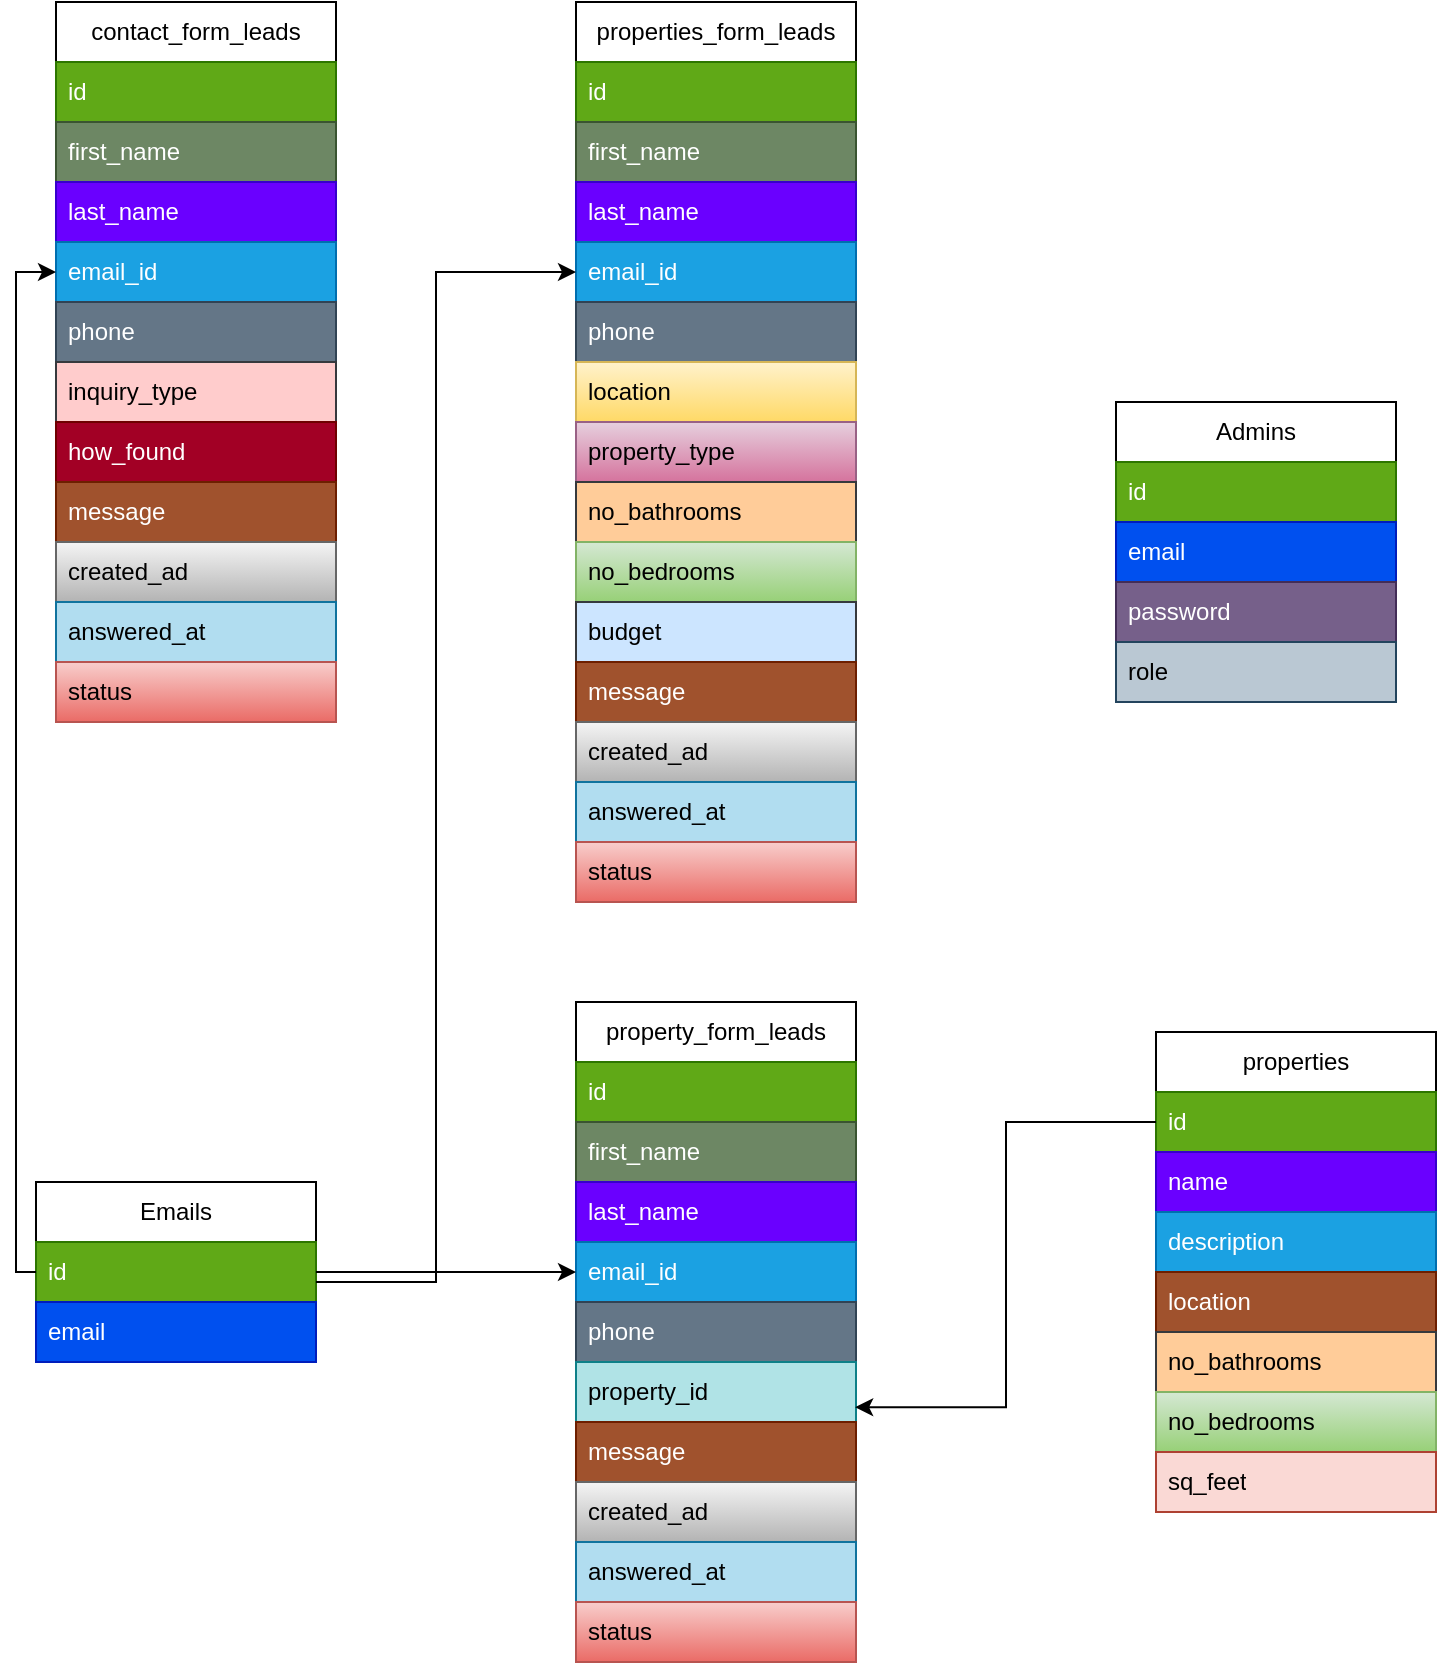 <mxfile version="24.6.4" type="device">
  <diagram name="Страница — 1" id="y27VRH-MeKKSkfoIg6Bu">
    <mxGraphModel dx="1843" dy="1963" grid="1" gridSize="10" guides="1" tooltips="1" connect="1" arrows="1" fold="1" page="1" pageScale="1" pageWidth="827" pageHeight="1169" math="0" shadow="0">
      <root>
        <mxCell id="0" />
        <mxCell id="1" parent="0" />
        <mxCell id="S79Vdm4xRLiVHTc7SdmC-1" value="Emails" style="swimlane;fontStyle=0;childLayout=stackLayout;horizontal=1;startSize=30;horizontalStack=0;resizeParent=1;resizeParentMax=0;resizeLast=0;collapsible=1;marginBottom=0;whiteSpace=wrap;html=1;" parent="1" vertex="1">
          <mxGeometry x="30" y="-150" width="140" height="90" as="geometry">
            <mxRectangle x="40" y="40" width="80" height="30" as="alternateBounds" />
          </mxGeometry>
        </mxCell>
        <mxCell id="S79Vdm4xRLiVHTc7SdmC-2" value="id" style="text;strokeColor=#2D7600;fillColor=#60a917;align=left;verticalAlign=middle;spacingLeft=4;spacingRight=4;overflow=hidden;points=[[0,0.5],[1,0.5]];portConstraint=eastwest;rotatable=0;whiteSpace=wrap;html=1;fontColor=#ffffff;" parent="S79Vdm4xRLiVHTc7SdmC-1" vertex="1">
          <mxGeometry y="30" width="140" height="30" as="geometry" />
        </mxCell>
        <mxCell id="S79Vdm4xRLiVHTc7SdmC-3" value="email" style="text;strokeColor=#001DBC;fillColor=#0050ef;align=left;verticalAlign=middle;spacingLeft=4;spacingRight=4;overflow=hidden;points=[[0,0.5],[1,0.5]];portConstraint=eastwest;rotatable=0;whiteSpace=wrap;html=1;fontColor=#ffffff;" parent="S79Vdm4xRLiVHTc7SdmC-1" vertex="1">
          <mxGeometry y="60" width="140" height="30" as="geometry" />
        </mxCell>
        <mxCell id="S79Vdm4xRLiVHTc7SdmC-5" value="property_form_leads" style="swimlane;fontStyle=0;childLayout=stackLayout;horizontal=1;startSize=30;horizontalStack=0;resizeParent=1;resizeParentMax=0;resizeLast=0;collapsible=1;marginBottom=0;whiteSpace=wrap;html=1;" parent="1" vertex="1">
          <mxGeometry x="300" y="-240" width="140" height="330" as="geometry" />
        </mxCell>
        <mxCell id="S79Vdm4xRLiVHTc7SdmC-12" value="id" style="text;strokeColor=#2D7600;fillColor=#60a917;align=left;verticalAlign=middle;spacingLeft=4;spacingRight=4;overflow=hidden;points=[[0,0.5],[1,0.5]];portConstraint=eastwest;rotatable=0;whiteSpace=wrap;html=1;fontColor=#ffffff;" parent="S79Vdm4xRLiVHTc7SdmC-5" vertex="1">
          <mxGeometry y="30" width="140" height="30" as="geometry" />
        </mxCell>
        <mxCell id="S79Vdm4xRLiVHTc7SdmC-6" value="first_name" style="text;strokeColor=#3A5431;fillColor=#6d8764;align=left;verticalAlign=middle;spacingLeft=4;spacingRight=4;overflow=hidden;points=[[0,0.5],[1,0.5]];portConstraint=eastwest;rotatable=0;whiteSpace=wrap;html=1;fontColor=#ffffff;" parent="S79Vdm4xRLiVHTc7SdmC-5" vertex="1">
          <mxGeometry y="60" width="140" height="30" as="geometry" />
        </mxCell>
        <mxCell id="S79Vdm4xRLiVHTc7SdmC-7" value="last_name" style="text;strokeColor=#3700CC;fillColor=#6a00ff;align=left;verticalAlign=middle;spacingLeft=4;spacingRight=4;overflow=hidden;points=[[0,0.5],[1,0.5]];portConstraint=eastwest;rotatable=0;whiteSpace=wrap;html=1;fontColor=#ffffff;" parent="S79Vdm4xRLiVHTc7SdmC-5" vertex="1">
          <mxGeometry y="90" width="140" height="30" as="geometry" />
        </mxCell>
        <mxCell id="S79Vdm4xRLiVHTc7SdmC-8" value="email_id" style="text;strokeColor=#006EAF;fillColor=#1ba1e2;align=left;verticalAlign=middle;spacingLeft=4;spacingRight=4;overflow=hidden;points=[[0,0.5],[1,0.5]];portConstraint=eastwest;rotatable=0;whiteSpace=wrap;html=1;fontColor=#ffffff;" parent="S79Vdm4xRLiVHTc7SdmC-5" vertex="1">
          <mxGeometry y="120" width="140" height="30" as="geometry" />
        </mxCell>
        <mxCell id="S79Vdm4xRLiVHTc7SdmC-9" value="phone" style="text;strokeColor=#314354;fillColor=#647687;align=left;verticalAlign=middle;spacingLeft=4;spacingRight=4;overflow=hidden;points=[[0,0.5],[1,0.5]];portConstraint=eastwest;rotatable=0;whiteSpace=wrap;html=1;fontColor=#ffffff;" parent="S79Vdm4xRLiVHTc7SdmC-5" vertex="1">
          <mxGeometry y="150" width="140" height="30" as="geometry" />
        </mxCell>
        <mxCell id="S79Vdm4xRLiVHTc7SdmC-11" value="property_id" style="text;fillColor=#b0e3e6;align=left;verticalAlign=middle;spacingLeft=4;spacingRight=4;overflow=hidden;points=[[0,0.5],[1,0.5]];portConstraint=eastwest;rotatable=0;whiteSpace=wrap;html=1;strokeColor=#0e8088;" parent="S79Vdm4xRLiVHTc7SdmC-5" vertex="1">
          <mxGeometry y="180" width="140" height="30" as="geometry" />
        </mxCell>
        <mxCell id="S79Vdm4xRLiVHTc7SdmC-10" value="message" style="text;strokeColor=#6D1F00;fillColor=#a0522d;align=left;verticalAlign=middle;spacingLeft=4;spacingRight=4;overflow=hidden;points=[[0,0.5],[1,0.5]];portConstraint=eastwest;rotatable=0;whiteSpace=wrap;html=1;fontColor=#ffffff;" parent="S79Vdm4xRLiVHTc7SdmC-5" vertex="1">
          <mxGeometry y="210" width="140" height="30" as="geometry" />
        </mxCell>
        <mxCell id="S79Vdm4xRLiVHTc7SdmC-60" value="created_ad" style="text;strokeColor=#666666;fillColor=#f5f5f5;align=left;verticalAlign=middle;spacingLeft=4;spacingRight=4;overflow=hidden;points=[[0,0.5],[1,0.5]];portConstraint=eastwest;rotatable=0;whiteSpace=wrap;html=1;gradientColor=#b3b3b3;" parent="S79Vdm4xRLiVHTc7SdmC-5" vertex="1">
          <mxGeometry y="240" width="140" height="30" as="geometry" />
        </mxCell>
        <mxCell id="S79Vdm4xRLiVHTc7SdmC-84" value="answered_at" style="text;strokeColor=#10739e;fillColor=#b1ddf0;align=left;verticalAlign=middle;spacingLeft=4;spacingRight=4;overflow=hidden;points=[[0,0.5],[1,0.5]];portConstraint=eastwest;rotatable=0;whiteSpace=wrap;html=1;" parent="S79Vdm4xRLiVHTc7SdmC-5" vertex="1">
          <mxGeometry y="270" width="140" height="30" as="geometry" />
        </mxCell>
        <mxCell id="S79Vdm4xRLiVHTc7SdmC-56" value="status" style="text;strokeColor=#b85450;fillColor=#f8cecc;align=left;verticalAlign=middle;spacingLeft=4;spacingRight=4;overflow=hidden;points=[[0,0.5],[1,0.5]];portConstraint=eastwest;rotatable=0;whiteSpace=wrap;html=1;gradientColor=#ea6b66;" parent="S79Vdm4xRLiVHTc7SdmC-5" vertex="1">
          <mxGeometry y="300" width="140" height="30" as="geometry" />
        </mxCell>
        <mxCell id="S79Vdm4xRLiVHTc7SdmC-13" value="properties_form_leads" style="swimlane;fontStyle=0;childLayout=stackLayout;horizontal=1;startSize=30;horizontalStack=0;resizeParent=1;resizeParentMax=0;resizeLast=0;collapsible=1;marginBottom=0;whiteSpace=wrap;html=1;" parent="1" vertex="1">
          <mxGeometry x="300" y="-740" width="140" height="450" as="geometry" />
        </mxCell>
        <mxCell id="S79Vdm4xRLiVHTc7SdmC-14" value="id" style="text;strokeColor=#2D7600;fillColor=#60a917;align=left;verticalAlign=middle;spacingLeft=4;spacingRight=4;overflow=hidden;points=[[0,0.5],[1,0.5]];portConstraint=eastwest;rotatable=0;whiteSpace=wrap;html=1;fontColor=#ffffff;" parent="S79Vdm4xRLiVHTc7SdmC-13" vertex="1">
          <mxGeometry y="30" width="140" height="30" as="geometry" />
        </mxCell>
        <mxCell id="S79Vdm4xRLiVHTc7SdmC-15" value="first_name" style="text;strokeColor=#3A5431;fillColor=#6d8764;align=left;verticalAlign=middle;spacingLeft=4;spacingRight=4;overflow=hidden;points=[[0,0.5],[1,0.5]];portConstraint=eastwest;rotatable=0;whiteSpace=wrap;html=1;fontColor=#ffffff;" parent="S79Vdm4xRLiVHTc7SdmC-13" vertex="1">
          <mxGeometry y="60" width="140" height="30" as="geometry" />
        </mxCell>
        <mxCell id="S79Vdm4xRLiVHTc7SdmC-16" value="last_name" style="text;strokeColor=#3700CC;fillColor=#6a00ff;align=left;verticalAlign=middle;spacingLeft=4;spacingRight=4;overflow=hidden;points=[[0,0.5],[1,0.5]];portConstraint=eastwest;rotatable=0;whiteSpace=wrap;html=1;fontColor=#ffffff;" parent="S79Vdm4xRLiVHTc7SdmC-13" vertex="1">
          <mxGeometry y="90" width="140" height="30" as="geometry" />
        </mxCell>
        <mxCell id="S79Vdm4xRLiVHTc7SdmC-17" value="email_id" style="text;strokeColor=#006EAF;fillColor=#1ba1e2;align=left;verticalAlign=middle;spacingLeft=4;spacingRight=4;overflow=hidden;points=[[0,0.5],[1,0.5]];portConstraint=eastwest;rotatable=0;whiteSpace=wrap;html=1;fontColor=#ffffff;" parent="S79Vdm4xRLiVHTc7SdmC-13" vertex="1">
          <mxGeometry y="120" width="140" height="30" as="geometry" />
        </mxCell>
        <mxCell id="S79Vdm4xRLiVHTc7SdmC-18" value="phone" style="text;strokeColor=#314354;fillColor=#647687;align=left;verticalAlign=middle;spacingLeft=4;spacingRight=4;overflow=hidden;points=[[0,0.5],[1,0.5]];portConstraint=eastwest;rotatable=0;whiteSpace=wrap;html=1;fontColor=#ffffff;" parent="S79Vdm4xRLiVHTc7SdmC-13" vertex="1">
          <mxGeometry y="150" width="140" height="30" as="geometry" />
        </mxCell>
        <mxCell id="S79Vdm4xRLiVHTc7SdmC-21" value="location" style="text;fillColor=#fff2cc;align=left;verticalAlign=middle;spacingLeft=4;spacingRight=4;overflow=hidden;points=[[0,0.5],[1,0.5]];portConstraint=eastwest;rotatable=0;whiteSpace=wrap;html=1;strokeColor=#d6b656;gradientColor=#ffd966;" parent="S79Vdm4xRLiVHTc7SdmC-13" vertex="1">
          <mxGeometry y="180" width="140" height="30" as="geometry" />
        </mxCell>
        <mxCell id="S79Vdm4xRLiVHTc7SdmC-19" value="property_type" style="text;fillColor=#e6d0de;align=left;verticalAlign=middle;spacingLeft=4;spacingRight=4;overflow=hidden;points=[[0,0.5],[1,0.5]];portConstraint=eastwest;rotatable=0;whiteSpace=wrap;html=1;strokeColor=#996185;gradientColor=#d5739d;" parent="S79Vdm4xRLiVHTc7SdmC-13" vertex="1">
          <mxGeometry y="210" width="140" height="30" as="geometry" />
        </mxCell>
        <mxCell id="S79Vdm4xRLiVHTc7SdmC-24" value="no_bathrooms" style="text;fillColor=#ffcc99;align=left;verticalAlign=middle;spacingLeft=4;spacingRight=4;overflow=hidden;points=[[0,0.5],[1,0.5]];portConstraint=eastwest;rotatable=0;whiteSpace=wrap;html=1;strokeColor=#36393d;" parent="S79Vdm4xRLiVHTc7SdmC-13" vertex="1">
          <mxGeometry y="240" width="140" height="30" as="geometry" />
        </mxCell>
        <mxCell id="S79Vdm4xRLiVHTc7SdmC-23" value="no_bedrooms" style="text;fillColor=#d5e8d4;align=left;verticalAlign=middle;spacingLeft=4;spacingRight=4;overflow=hidden;points=[[0,0.5],[1,0.5]];portConstraint=eastwest;rotatable=0;whiteSpace=wrap;html=1;strokeColor=#82b366;gradientColor=#97d077;" parent="S79Vdm4xRLiVHTc7SdmC-13" vertex="1">
          <mxGeometry y="270" width="140" height="30" as="geometry" />
        </mxCell>
        <mxCell id="S79Vdm4xRLiVHTc7SdmC-25" value="budget" style="text;fillColor=#cce5ff;align=left;verticalAlign=middle;spacingLeft=4;spacingRight=4;overflow=hidden;points=[[0,0.5],[1,0.5]];portConstraint=eastwest;rotatable=0;whiteSpace=wrap;html=1;strokeColor=#36393d;" parent="S79Vdm4xRLiVHTc7SdmC-13" vertex="1">
          <mxGeometry y="300" width="140" height="30" as="geometry" />
        </mxCell>
        <mxCell id="S79Vdm4xRLiVHTc7SdmC-20" value="message" style="text;strokeColor=#6D1F00;fillColor=#a0522d;align=left;verticalAlign=middle;spacingLeft=4;spacingRight=4;overflow=hidden;points=[[0,0.5],[1,0.5]];portConstraint=eastwest;rotatable=0;whiteSpace=wrap;html=1;fontColor=#ffffff;" parent="S79Vdm4xRLiVHTc7SdmC-13" vertex="1">
          <mxGeometry y="330" width="140" height="30" as="geometry" />
        </mxCell>
        <mxCell id="S79Vdm4xRLiVHTc7SdmC-61" value="created_ad" style="text;strokeColor=#666666;fillColor=#f5f5f5;align=left;verticalAlign=middle;spacingLeft=4;spacingRight=4;overflow=hidden;points=[[0,0.5],[1,0.5]];portConstraint=eastwest;rotatable=0;whiteSpace=wrap;html=1;gradientColor=#b3b3b3;" parent="S79Vdm4xRLiVHTc7SdmC-13" vertex="1">
          <mxGeometry y="360" width="140" height="30" as="geometry" />
        </mxCell>
        <mxCell id="S79Vdm4xRLiVHTc7SdmC-83" value="answered_at" style="text;strokeColor=#10739e;fillColor=#b1ddf0;align=left;verticalAlign=middle;spacingLeft=4;spacingRight=4;overflow=hidden;points=[[0,0.5],[1,0.5]];portConstraint=eastwest;rotatable=0;whiteSpace=wrap;html=1;" parent="S79Vdm4xRLiVHTc7SdmC-13" vertex="1">
          <mxGeometry y="390" width="140" height="30" as="geometry" />
        </mxCell>
        <mxCell id="S79Vdm4xRLiVHTc7SdmC-57" value="status" style="text;strokeColor=#b85450;fillColor=#f8cecc;align=left;verticalAlign=middle;spacingLeft=4;spacingRight=4;overflow=hidden;points=[[0,0.5],[1,0.5]];portConstraint=eastwest;rotatable=0;whiteSpace=wrap;html=1;gradientColor=#ea6b66;" parent="S79Vdm4xRLiVHTc7SdmC-13" vertex="1">
          <mxGeometry y="420" width="140" height="30" as="geometry" />
        </mxCell>
        <mxCell id="S79Vdm4xRLiVHTc7SdmC-34" value="contact_form_leads" style="swimlane;fontStyle=0;childLayout=stackLayout;horizontal=1;startSize=30;horizontalStack=0;resizeParent=1;resizeParentMax=0;resizeLast=0;collapsible=1;marginBottom=0;whiteSpace=wrap;html=1;" parent="1" vertex="1">
          <mxGeometry x="40" y="-740" width="140" height="360" as="geometry" />
        </mxCell>
        <mxCell id="S79Vdm4xRLiVHTc7SdmC-35" value="id" style="text;strokeColor=#2D7600;fillColor=#60a917;align=left;verticalAlign=middle;spacingLeft=4;spacingRight=4;overflow=hidden;points=[[0,0.5],[1,0.5]];portConstraint=eastwest;rotatable=0;whiteSpace=wrap;html=1;fontColor=#ffffff;" parent="S79Vdm4xRLiVHTc7SdmC-34" vertex="1">
          <mxGeometry y="30" width="140" height="30" as="geometry" />
        </mxCell>
        <mxCell id="S79Vdm4xRLiVHTc7SdmC-36" value="first_name" style="text;strokeColor=#3A5431;fillColor=#6d8764;align=left;verticalAlign=middle;spacingLeft=4;spacingRight=4;overflow=hidden;points=[[0,0.5],[1,0.5]];portConstraint=eastwest;rotatable=0;whiteSpace=wrap;html=1;fontColor=#ffffff;" parent="S79Vdm4xRLiVHTc7SdmC-34" vertex="1">
          <mxGeometry y="60" width="140" height="30" as="geometry" />
        </mxCell>
        <mxCell id="S79Vdm4xRLiVHTc7SdmC-37" value="last_name" style="text;strokeColor=#3700CC;fillColor=#6a00ff;align=left;verticalAlign=middle;spacingLeft=4;spacingRight=4;overflow=hidden;points=[[0,0.5],[1,0.5]];portConstraint=eastwest;rotatable=0;whiteSpace=wrap;html=1;fontColor=#ffffff;" parent="S79Vdm4xRLiVHTc7SdmC-34" vertex="1">
          <mxGeometry y="90" width="140" height="30" as="geometry" />
        </mxCell>
        <mxCell id="S79Vdm4xRLiVHTc7SdmC-38" value="email_id" style="text;strokeColor=#006EAF;fillColor=#1ba1e2;align=left;verticalAlign=middle;spacingLeft=4;spacingRight=4;overflow=hidden;points=[[0,0.5],[1,0.5]];portConstraint=eastwest;rotatable=0;whiteSpace=wrap;html=1;fontColor=#ffffff;" parent="S79Vdm4xRLiVHTc7SdmC-34" vertex="1">
          <mxGeometry y="120" width="140" height="30" as="geometry" />
        </mxCell>
        <mxCell id="S79Vdm4xRLiVHTc7SdmC-39" value="phone" style="text;strokeColor=#314354;fillColor=#647687;align=left;verticalAlign=middle;spacingLeft=4;spacingRight=4;overflow=hidden;points=[[0,0.5],[1,0.5]];portConstraint=eastwest;rotatable=0;whiteSpace=wrap;html=1;fontColor=#ffffff;" parent="S79Vdm4xRLiVHTc7SdmC-34" vertex="1">
          <mxGeometry y="150" width="140" height="30" as="geometry" />
        </mxCell>
        <mxCell id="S79Vdm4xRLiVHTc7SdmC-40" value="inquiry_type" style="text;fillColor=#ffcccc;align=left;verticalAlign=middle;spacingLeft=4;spacingRight=4;overflow=hidden;points=[[0,0.5],[1,0.5]];portConstraint=eastwest;rotatable=0;whiteSpace=wrap;html=1;strokeColor=#36393d;" parent="S79Vdm4xRLiVHTc7SdmC-34" vertex="1">
          <mxGeometry y="180" width="140" height="30" as="geometry" />
        </mxCell>
        <mxCell id="S79Vdm4xRLiVHTc7SdmC-42" value="how_found" style="text;fillColor=#a20025;align=left;verticalAlign=middle;spacingLeft=4;spacingRight=4;overflow=hidden;points=[[0,0.5],[1,0.5]];portConstraint=eastwest;rotatable=0;whiteSpace=wrap;html=1;strokeColor=#6F0000;fontColor=#ffffff;" parent="S79Vdm4xRLiVHTc7SdmC-34" vertex="1">
          <mxGeometry y="210" width="140" height="30" as="geometry" />
        </mxCell>
        <mxCell id="S79Vdm4xRLiVHTc7SdmC-41" value="message" style="text;strokeColor=#6D1F00;fillColor=#a0522d;align=left;verticalAlign=middle;spacingLeft=4;spacingRight=4;overflow=hidden;points=[[0,0.5],[1,0.5]];portConstraint=eastwest;rotatable=0;whiteSpace=wrap;html=1;fontColor=#ffffff;" parent="S79Vdm4xRLiVHTc7SdmC-34" vertex="1">
          <mxGeometry y="240" width="140" height="30" as="geometry" />
        </mxCell>
        <mxCell id="S79Vdm4xRLiVHTc7SdmC-59" value="created_ad" style="text;strokeColor=#666666;fillColor=#f5f5f5;align=left;verticalAlign=middle;spacingLeft=4;spacingRight=4;overflow=hidden;points=[[0,0.5],[1,0.5]];portConstraint=eastwest;rotatable=0;whiteSpace=wrap;html=1;gradientColor=#b3b3b3;" parent="S79Vdm4xRLiVHTc7SdmC-34" vertex="1">
          <mxGeometry y="270" width="140" height="30" as="geometry" />
        </mxCell>
        <mxCell id="S79Vdm4xRLiVHTc7SdmC-85" value="answered_at" style="text;strokeColor=#10739e;fillColor=#b1ddf0;align=left;verticalAlign=middle;spacingLeft=4;spacingRight=4;overflow=hidden;points=[[0,0.5],[1,0.5]];portConstraint=eastwest;rotatable=0;whiteSpace=wrap;html=1;" parent="S79Vdm4xRLiVHTc7SdmC-34" vertex="1">
          <mxGeometry y="300" width="140" height="30" as="geometry" />
        </mxCell>
        <mxCell id="S79Vdm4xRLiVHTc7SdmC-55" value="status" style="text;strokeColor=#b85450;fillColor=#f8cecc;align=left;verticalAlign=middle;spacingLeft=4;spacingRight=4;overflow=hidden;points=[[0,0.5],[1,0.5]];portConstraint=eastwest;rotatable=0;whiteSpace=wrap;html=1;gradientColor=#ea6b66;" parent="S79Vdm4xRLiVHTc7SdmC-34" vertex="1">
          <mxGeometry y="330" width="140" height="30" as="geometry" />
        </mxCell>
        <mxCell id="S79Vdm4xRLiVHTc7SdmC-43" value="Admins" style="swimlane;fontStyle=0;childLayout=stackLayout;horizontal=1;startSize=30;horizontalStack=0;resizeParent=1;resizeParentMax=0;resizeLast=0;collapsible=1;marginBottom=0;whiteSpace=wrap;html=1;" parent="1" vertex="1">
          <mxGeometry x="570" y="-540" width="140" height="150" as="geometry">
            <mxRectangle x="40" y="40" width="80" height="30" as="alternateBounds" />
          </mxGeometry>
        </mxCell>
        <mxCell id="S79Vdm4xRLiVHTc7SdmC-44" value="id" style="text;strokeColor=#2D7600;fillColor=#60a917;align=left;verticalAlign=middle;spacingLeft=4;spacingRight=4;overflow=hidden;points=[[0,0.5],[1,0.5]];portConstraint=eastwest;rotatable=0;whiteSpace=wrap;html=1;fontColor=#ffffff;" parent="S79Vdm4xRLiVHTc7SdmC-43" vertex="1">
          <mxGeometry y="30" width="140" height="30" as="geometry" />
        </mxCell>
        <mxCell id="S79Vdm4xRLiVHTc7SdmC-45" value="email" style="text;strokeColor=#001DBC;fillColor=#0050ef;align=left;verticalAlign=middle;spacingLeft=4;spacingRight=4;overflow=hidden;points=[[0,0.5],[1,0.5]];portConstraint=eastwest;rotatable=0;whiteSpace=wrap;html=1;fontColor=#ffffff;" parent="S79Vdm4xRLiVHTc7SdmC-43" vertex="1">
          <mxGeometry y="60" width="140" height="30" as="geometry" />
        </mxCell>
        <mxCell id="S79Vdm4xRLiVHTc7SdmC-46" value="password" style="text;strokeColor=#432D57;fillColor=#76608a;align=left;verticalAlign=middle;spacingLeft=4;spacingRight=4;overflow=hidden;points=[[0,0.5],[1,0.5]];portConstraint=eastwest;rotatable=0;whiteSpace=wrap;html=1;fontColor=#ffffff;" parent="S79Vdm4xRLiVHTc7SdmC-43" vertex="1">
          <mxGeometry y="90" width="140" height="30" as="geometry" />
        </mxCell>
        <mxCell id="S79Vdm4xRLiVHTc7SdmC-47" value="role" style="text;fillColor=#bac8d3;align=left;verticalAlign=middle;spacingLeft=4;spacingRight=4;overflow=hidden;points=[[0,0.5],[1,0.5]];portConstraint=eastwest;rotatable=0;whiteSpace=wrap;html=1;strokeColor=#23445d;" parent="S79Vdm4xRLiVHTc7SdmC-43" vertex="1">
          <mxGeometry y="120" width="140" height="30" as="geometry" />
        </mxCell>
        <mxCell id="S79Vdm4xRLiVHTc7SdmC-71" style="edgeStyle=orthogonalEdgeStyle;rounded=0;orthogonalLoop=1;jettySize=auto;html=1;entryX=0;entryY=0.5;entryDx=0;entryDy=0;" parent="1" target="S79Vdm4xRLiVHTc7SdmC-17" edge="1">
          <mxGeometry relative="1" as="geometry">
            <mxPoint x="170" y="-100" as="sourcePoint" />
            <Array as="points">
              <mxPoint x="230" y="-100" />
              <mxPoint x="230" y="-605" />
            </Array>
          </mxGeometry>
        </mxCell>
        <mxCell id="S79Vdm4xRLiVHTc7SdmC-72" style="edgeStyle=orthogonalEdgeStyle;rounded=0;orthogonalLoop=1;jettySize=auto;html=1;entryX=0;entryY=0.5;entryDx=0;entryDy=0;exitX=1;exitY=0.5;exitDx=0;exitDy=0;" parent="1" source="S79Vdm4xRLiVHTc7SdmC-2" target="S79Vdm4xRLiVHTc7SdmC-8" edge="1">
          <mxGeometry relative="1" as="geometry" />
        </mxCell>
        <mxCell id="S79Vdm4xRLiVHTc7SdmC-73" value="properties" style="swimlane;fontStyle=0;childLayout=stackLayout;horizontal=1;startSize=30;horizontalStack=0;resizeParent=1;resizeParentMax=0;resizeLast=0;collapsible=1;marginBottom=0;whiteSpace=wrap;html=1;" parent="1" vertex="1">
          <mxGeometry x="590" y="-225" width="140" height="240" as="geometry" />
        </mxCell>
        <mxCell id="S79Vdm4xRLiVHTc7SdmC-74" value="id" style="text;strokeColor=#2D7600;fillColor=#60a917;align=left;verticalAlign=middle;spacingLeft=4;spacingRight=4;overflow=hidden;points=[[0,0.5],[1,0.5]];portConstraint=eastwest;rotatable=0;whiteSpace=wrap;html=1;fontColor=#ffffff;" parent="S79Vdm4xRLiVHTc7SdmC-73" vertex="1">
          <mxGeometry y="30" width="140" height="30" as="geometry" />
        </mxCell>
        <mxCell id="S79Vdm4xRLiVHTc7SdmC-75" value="name" style="text;strokeColor=#3700CC;fillColor=#6a00ff;align=left;verticalAlign=middle;spacingLeft=4;spacingRight=4;overflow=hidden;points=[[0,0.5],[1,0.5]];portConstraint=eastwest;rotatable=0;whiteSpace=wrap;html=1;fontColor=#ffffff;" parent="S79Vdm4xRLiVHTc7SdmC-73" vertex="1">
          <mxGeometry y="60" width="140" height="30" as="geometry" />
        </mxCell>
        <mxCell id="S79Vdm4xRLiVHTc7SdmC-76" value="description" style="text;strokeColor=#006EAF;fillColor=#1ba1e2;align=left;verticalAlign=middle;spacingLeft=4;spacingRight=4;overflow=hidden;points=[[0,0.5],[1,0.5]];portConstraint=eastwest;rotatable=0;whiteSpace=wrap;html=1;fontColor=#ffffff;" parent="S79Vdm4xRLiVHTc7SdmC-73" vertex="1">
          <mxGeometry y="90" width="140" height="30" as="geometry" />
        </mxCell>
        <mxCell id="S79Vdm4xRLiVHTc7SdmC-77" value="location" style="text;strokeColor=#6D1F00;fillColor=#a0522d;align=left;verticalAlign=middle;spacingLeft=4;spacingRight=4;overflow=hidden;points=[[0,0.5],[1,0.5]];portConstraint=eastwest;rotatable=0;whiteSpace=wrap;html=1;fontColor=#ffffff;" parent="S79Vdm4xRLiVHTc7SdmC-73" vertex="1">
          <mxGeometry y="120" width="140" height="30" as="geometry" />
        </mxCell>
        <mxCell id="S79Vdm4xRLiVHTc7SdmC-79" value="no_bathrooms" style="text;fillColor=#ffcc99;align=left;verticalAlign=middle;spacingLeft=4;spacingRight=4;overflow=hidden;points=[[0,0.5],[1,0.5]];portConstraint=eastwest;rotatable=0;whiteSpace=wrap;html=1;strokeColor=#36393d;" parent="S79Vdm4xRLiVHTc7SdmC-73" vertex="1">
          <mxGeometry y="150" width="140" height="30" as="geometry" />
        </mxCell>
        <mxCell id="S79Vdm4xRLiVHTc7SdmC-81" value="no_bedrooms" style="text;fillColor=#d5e8d4;align=left;verticalAlign=middle;spacingLeft=4;spacingRight=4;overflow=hidden;points=[[0,0.5],[1,0.5]];portConstraint=eastwest;rotatable=0;whiteSpace=wrap;html=1;strokeColor=#82b366;gradientColor=#97d077;" parent="S79Vdm4xRLiVHTc7SdmC-73" vertex="1">
          <mxGeometry y="180" width="140" height="30" as="geometry" />
        </mxCell>
        <mxCell id="S79Vdm4xRLiVHTc7SdmC-80" value="sq_feet" style="text;fillColor=#fad9d5;align=left;verticalAlign=middle;spacingLeft=4;spacingRight=4;overflow=hidden;points=[[0,0.5],[1,0.5]];portConstraint=eastwest;rotatable=0;whiteSpace=wrap;html=1;strokeColor=#ae4132;" parent="S79Vdm4xRLiVHTc7SdmC-73" vertex="1">
          <mxGeometry y="210" width="140" height="30" as="geometry" />
        </mxCell>
        <mxCell id="S79Vdm4xRLiVHTc7SdmC-82" style="edgeStyle=orthogonalEdgeStyle;rounded=0;orthogonalLoop=1;jettySize=auto;html=1;entryX=0.997;entryY=0.753;entryDx=0;entryDy=0;entryPerimeter=0;" parent="1" source="S79Vdm4xRLiVHTc7SdmC-74" target="S79Vdm4xRLiVHTc7SdmC-11" edge="1">
          <mxGeometry relative="1" as="geometry" />
        </mxCell>
        <mxCell id="m6rQFIwRE4sgNfbVuV2z-3" style="edgeStyle=orthogonalEdgeStyle;rounded=0;orthogonalLoop=1;jettySize=auto;html=1;entryX=0;entryY=0.5;entryDx=0;entryDy=0;" parent="1" source="S79Vdm4xRLiVHTc7SdmC-2" target="S79Vdm4xRLiVHTc7SdmC-38" edge="1">
          <mxGeometry relative="1" as="geometry">
            <Array as="points">
              <mxPoint x="20" y="-105" />
              <mxPoint x="20" y="-605" />
            </Array>
          </mxGeometry>
        </mxCell>
      </root>
    </mxGraphModel>
  </diagram>
</mxfile>
